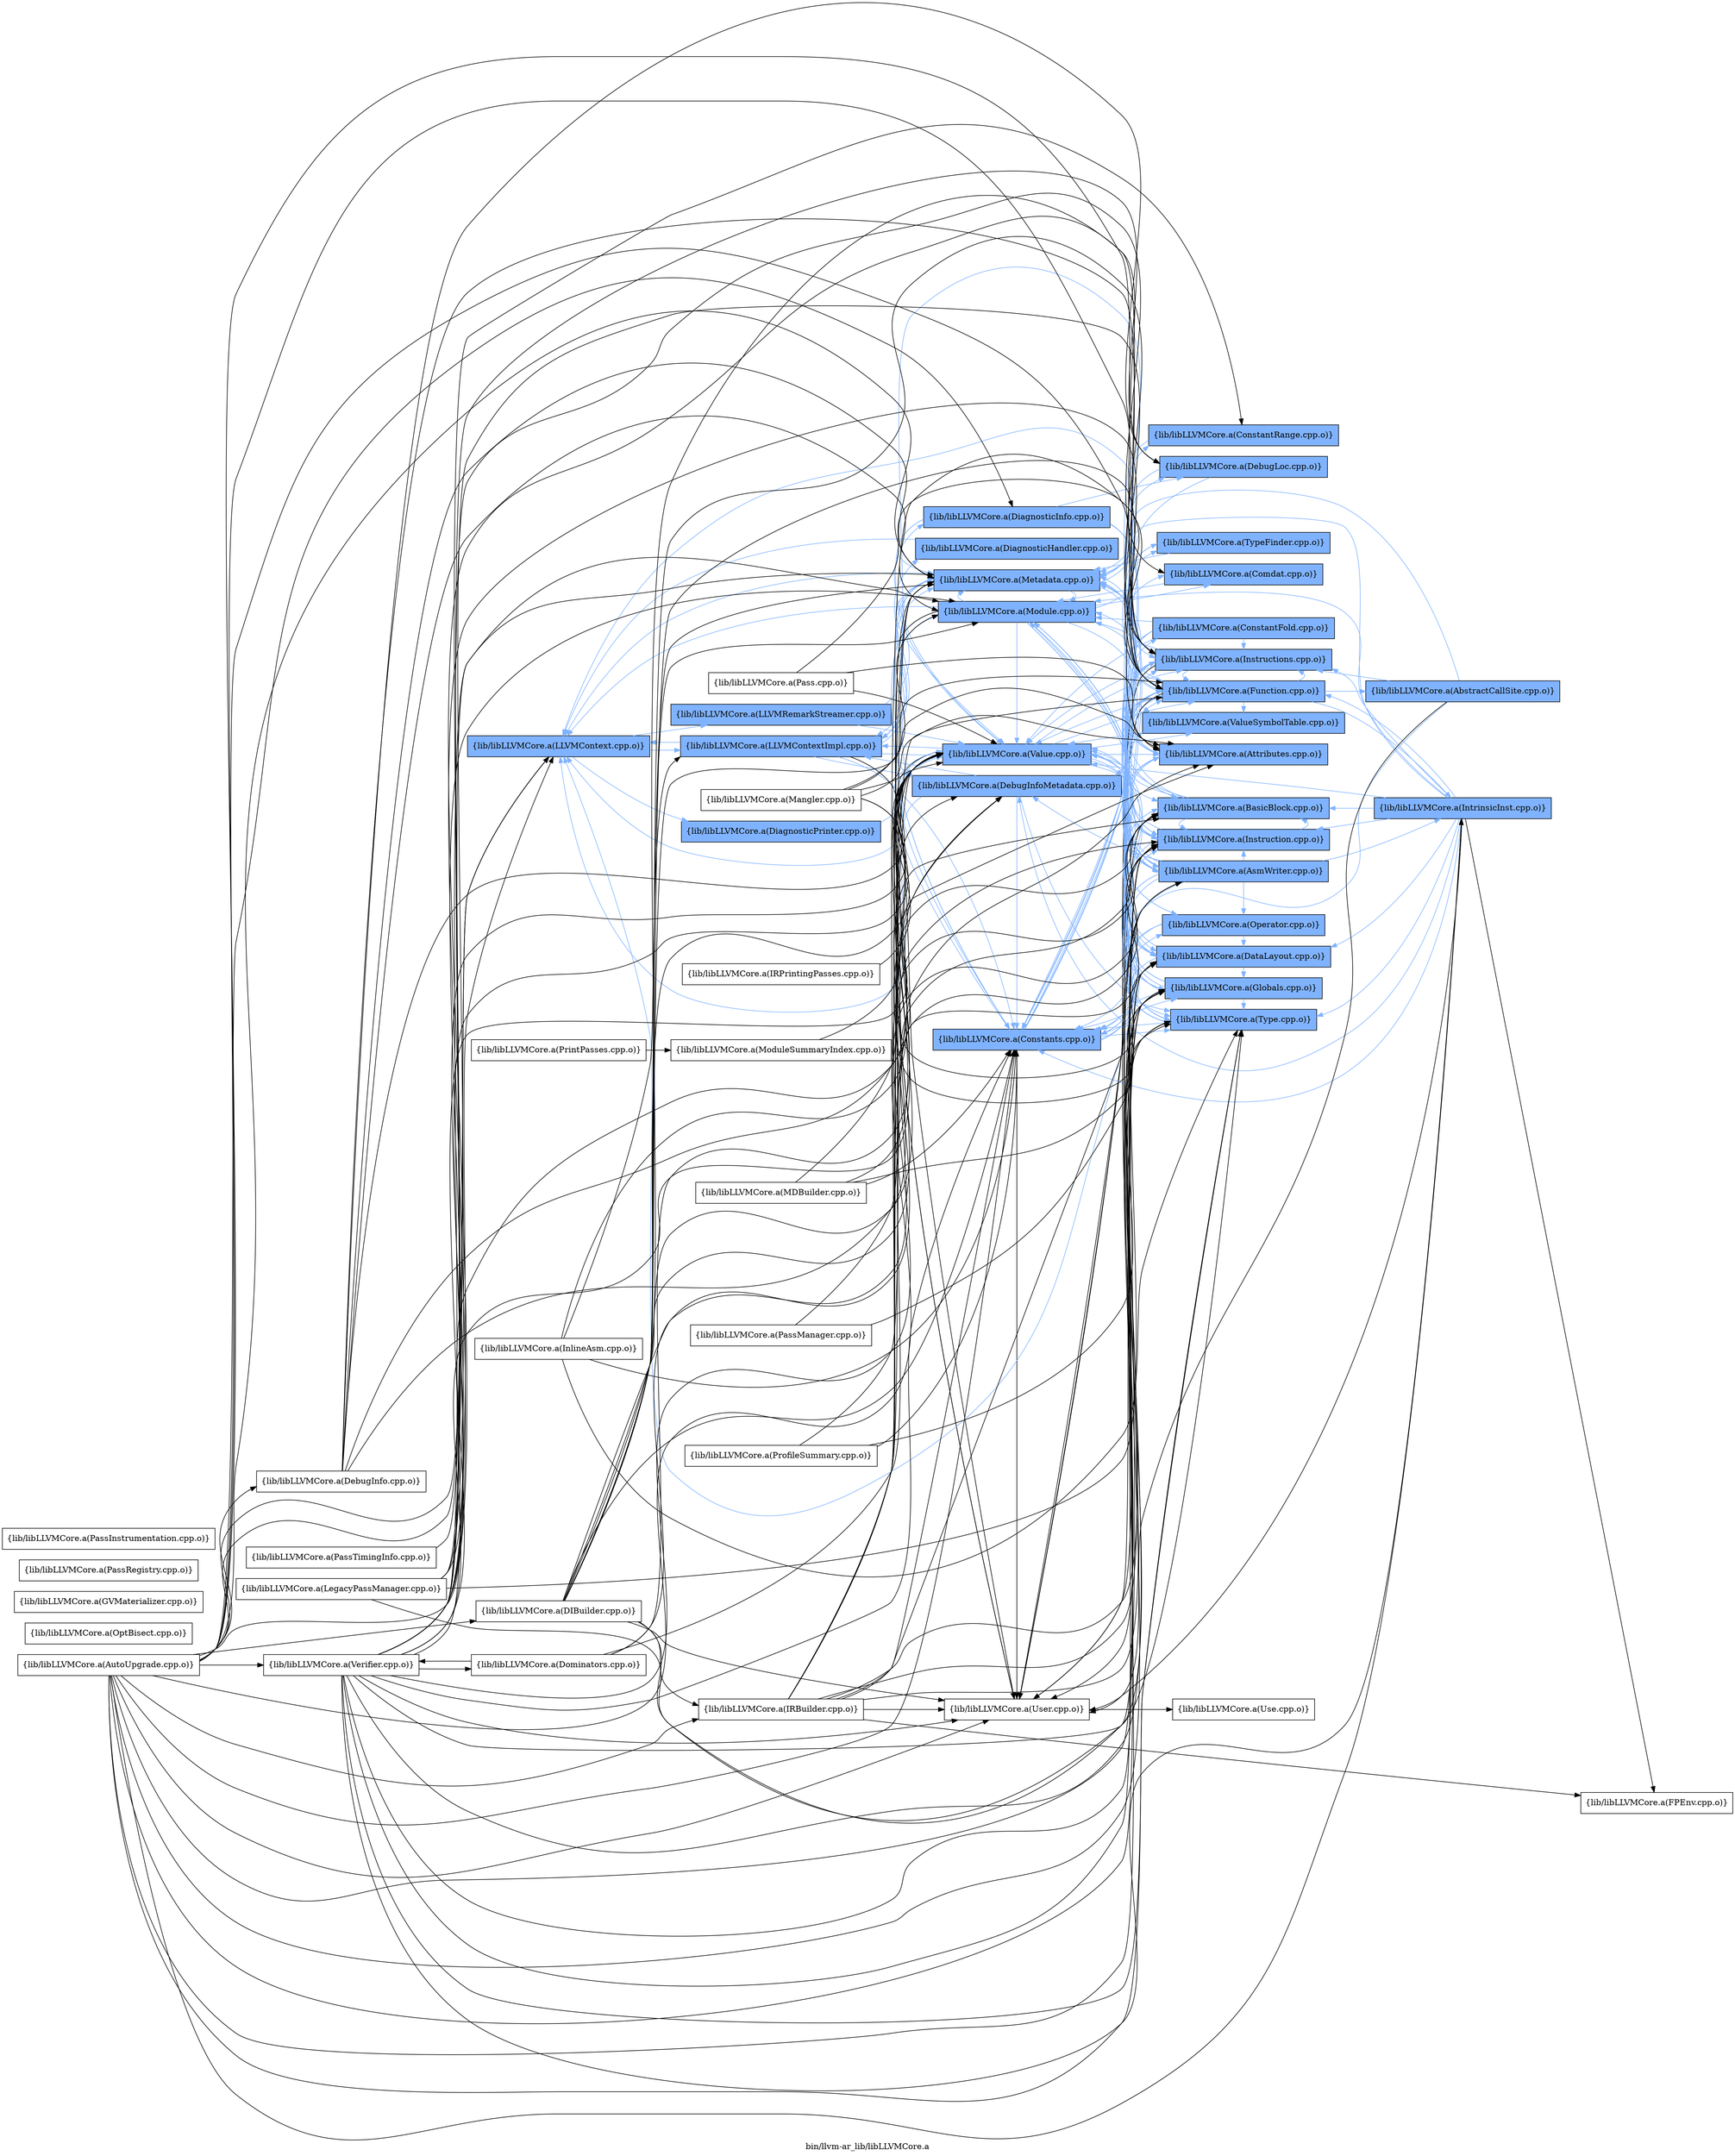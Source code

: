digraph "bin/llvm-ar_lib/libLLVMCore.a" {
	label="bin/llvm-ar_lib/libLLVMCore.a";
	rankdir=LR;
	{ rank=same; Node0x556ad8eff5c8;  }
	{ rank=same; Node0x556ad8effd98; Node0x556ad8f04d48; Node0x556ad8f051f8;  }
	{ rank=same; Node0x556ad8f05888; Node0x556ad8eff7f8; Node0x556ad8eff118; Node0x556ad8f04578; Node0x556ad8f069b8; Node0x556ad8f06288; Node0x556ad8f05fb8; Node0x556ad8f01918;  }
	{ rank=same; Node0x556ad8f00c98; Node0x556ad8f00f68; Node0x556ad8f02f48; Node0x556ad8f03e48; Node0x556ad8f03f38; Node0x556ad8f019b8; Node0x556ad8f00748; Node0x556ad8f04f78; Node0x556ad8f029a8; Node0x556ad8effb18; Node0x556ad8efee48; Node0x556ad8f01d78; Node0x556ad8efdfe8; Node0x556ad8efe088; Node0x556ad8efd598; Node0x556ad8f047f8; Node0x556ad8f06738;  }
	{ rank=same; Node0x556ad8efd818; Node0x556ad8f059c8;  }
	{ rank=same; Node0x556ad8eff5c8;  }
	{ rank=same; Node0x556ad8effd98; Node0x556ad8f04d48; Node0x556ad8f051f8;  }
	{ rank=same; Node0x556ad8f05888; Node0x556ad8eff7f8; Node0x556ad8eff118; Node0x556ad8f04578; Node0x556ad8f069b8; Node0x556ad8f06288; Node0x556ad8f05fb8; Node0x556ad8f01918;  }
	{ rank=same; Node0x556ad8f00c98; Node0x556ad8f00f68; Node0x556ad8f02f48; Node0x556ad8f03e48; Node0x556ad8f03f38; Node0x556ad8f019b8; Node0x556ad8f00748; Node0x556ad8f04f78; Node0x556ad8f029a8; Node0x556ad8effb18; Node0x556ad8efee48; Node0x556ad8f01d78; Node0x556ad8efdfe8; Node0x556ad8efe088; Node0x556ad8efd598; Node0x556ad8f047f8; Node0x556ad8f06738;  }
	{ rank=same; Node0x556ad8efd818; Node0x556ad8f059c8;  }

	Node0x556ad8eff5c8 [shape=record,shape=box,group=1,style=filled,fillcolor="0.600000 0.5 1",label="{lib/libLLVMCore.a(LLVMContext.cpp.o)}"];
	Node0x556ad8eff5c8 -> Node0x556ad8effd98[color="0.600000 0.5 1"];
	Node0x556ad8eff5c8 -> Node0x556ad8f04d48[color="0.600000 0.5 1"];
	Node0x556ad8eff5c8 -> Node0x556ad8f051f8[color="0.600000 0.5 1"];
	Node0x556ad8effd98 [shape=record,shape=box,group=1,style=filled,fillcolor="0.600000 0.5 1",label="{lib/libLLVMCore.a(DiagnosticPrinter.cpp.o)}"];
	Node0x556ad8effd98 -> Node0x556ad8f05888[color="0.600000 0.5 1"];
	Node0x556ad8f04d48 [shape=record,shape=box,group=1,style=filled,fillcolor="0.600000 0.5 1",label="{lib/libLLVMCore.a(LLVMContextImpl.cpp.o)}"];
	Node0x556ad8f04d48 -> Node0x556ad8eff5c8[color="0.600000 0.5 1"];
	Node0x556ad8f04d48 -> Node0x556ad8eff7f8[color="0.600000 0.5 1"];
	Node0x556ad8f04d48 -> Node0x556ad8eff118[color="0.600000 0.5 1"];
	Node0x556ad8f04d48 -> Node0x556ad8f04578[color="0.600000 0.5 1"];
	Node0x556ad8f04d48 -> Node0x556ad8f069b8[color="0.600000 0.5 1"];
	Node0x556ad8f04d48 -> Node0x556ad8f06288[color="0.600000 0.5 1"];
	Node0x556ad8f04d48 -> Node0x556ad8f05fb8;
	Node0x556ad8f04d48 -> Node0x556ad8f05888[color="0.600000 0.5 1"];
	Node0x556ad8f051f8 [shape=record,shape=box,group=1,style=filled,fillcolor="0.600000 0.5 1",label="{lib/libLLVMCore.a(LLVMRemarkStreamer.cpp.o)}"];
	Node0x556ad8f051f8 -> Node0x556ad8f01918[color="0.600000 0.5 1"];
	Node0x556ad8f051f8 -> Node0x556ad8f05888[color="0.600000 0.5 1"];
	Node0x556ad8f05888 [shape=record,shape=box,group=1,style=filled,fillcolor="0.600000 0.5 1",label="{lib/libLLVMCore.a(Value.cpp.o)}"];
	Node0x556ad8f05888 -> Node0x556ad8eff5c8[color="0.600000 0.5 1"];
	Node0x556ad8f05888 -> Node0x556ad8f00c98[color="0.600000 0.5 1"];
	Node0x556ad8f05888 -> Node0x556ad8f00f68[color="0.600000 0.5 1"];
	Node0x556ad8f05888 -> Node0x556ad8f02f48[color="0.600000 0.5 1"];
	Node0x556ad8f05888 -> Node0x556ad8f03e48[color="0.600000 0.5 1"];
	Node0x556ad8f05888 -> Node0x556ad8f03f38[color="0.600000 0.5 1"];
	Node0x556ad8f05888 -> Node0x556ad8f019b8[color="0.600000 0.5 1"];
	Node0x556ad8f05888 -> Node0x556ad8eff7f8[color="0.600000 0.5 1"];
	Node0x556ad8f05888 -> Node0x556ad8f00748[color="0.600000 0.5 1"];
	Node0x556ad8f05888 -> Node0x556ad8f04d48[color="0.600000 0.5 1"];
	Node0x556ad8f05888 -> Node0x556ad8f069b8[color="0.600000 0.5 1"];
	Node0x556ad8f05888 -> Node0x556ad8f04f78[color="0.600000 0.5 1"];
	Node0x556ad8f05888 -> Node0x556ad8f05fb8;
	Node0x556ad8f05888 -> Node0x556ad8f029a8[color="0.600000 0.5 1"];
	Node0x556ad8f01918 [shape=record,shape=box,group=1,style=filled,fillcolor="0.600000 0.5 1",label="{lib/libLLVMCore.a(DiagnosticInfo.cpp.o)}"];
	Node0x556ad8f01918 -> Node0x556ad8f00c98[color="0.600000 0.5 1"];
	Node0x556ad8f01918 -> Node0x556ad8f03f38[color="0.600000 0.5 1"];
	Node0x556ad8f01918 -> Node0x556ad8efdfe8[color="0.600000 0.5 1"];
	Node0x556ad8f01918 -> Node0x556ad8efe088[color="0.600000 0.5 1"];
	Node0x556ad8f01918 -> Node0x556ad8f069b8[color="0.600000 0.5 1"];
	Node0x556ad8f01918 -> Node0x556ad8f05888[color="0.600000 0.5 1"];
	Node0x556ad8f00c98 [shape=record,shape=box,group=1,style=filled,fillcolor="0.600000 0.5 1",label="{lib/libLLVMCore.a(Function.cpp.o)}"];
	Node0x556ad8f00c98 -> Node0x556ad8eff5c8[color="0.600000 0.5 1"];
	Node0x556ad8f00c98 -> Node0x556ad8f00f68[color="0.600000 0.5 1"];
	Node0x556ad8f00c98 -> Node0x556ad8f03e48[color="0.600000 0.5 1"];
	Node0x556ad8f00c98 -> Node0x556ad8f019b8[color="0.600000 0.5 1"];
	Node0x556ad8f00c98 -> Node0x556ad8eff7f8[color="0.600000 0.5 1"];
	Node0x556ad8f00c98 -> Node0x556ad8f00748[color="0.600000 0.5 1"];
	Node0x556ad8f00c98 -> Node0x556ad8efd818[color="0.600000 0.5 1"];
	Node0x556ad8f00c98 -> Node0x556ad8f059c8[color="0.600000 0.5 1"];
	Node0x556ad8f00c98 -> Node0x556ad8f069b8[color="0.600000 0.5 1"];
	Node0x556ad8f00c98 -> Node0x556ad8f06288[color="0.600000 0.5 1"];
	Node0x556ad8f00c98 -> Node0x556ad8f04f78[color="0.600000 0.5 1"];
	Node0x556ad8f00c98 -> Node0x556ad8f05fb8;
	Node0x556ad8f00c98 -> Node0x556ad8f05888[color="0.600000 0.5 1"];
	Node0x556ad8f00c98 -> Node0x556ad8f029a8[color="0.600000 0.5 1"];
	Node0x556ad8f03f38 [shape=record,shape=box,group=1,style=filled,fillcolor="0.600000 0.5 1",label="{lib/libLLVMCore.a(Instruction.cpp.o)}"];
	Node0x556ad8f03f38 -> Node0x556ad8f03e48[color="0.600000 0.5 1"];
	Node0x556ad8f03f38 -> Node0x556ad8f019b8[color="0.600000 0.5 1"];
	Node0x556ad8f03f38 -> Node0x556ad8eff7f8[color="0.600000 0.5 1"];
	Node0x556ad8f03f38 -> Node0x556ad8f00748[color="0.600000 0.5 1"];
	Node0x556ad8f03f38 -> Node0x556ad8f069b8[color="0.600000 0.5 1"];
	Node0x556ad8f03f38 -> Node0x556ad8f05fb8;
	Node0x556ad8f03f38 -> Node0x556ad8f05888[color="0.600000 0.5 1"];
	Node0x556ad8efdfe8 [shape=record,shape=box,group=1,style=filled,fillcolor="0.600000 0.5 1",label="{lib/libLLVMCore.a(AsmWriter.cpp.o)}"];
	Node0x556ad8efdfe8 -> Node0x556ad8eff5c8[color="0.600000 0.5 1"];
	Node0x556ad8efdfe8 -> Node0x556ad8f00c98[color="0.600000 0.5 1"];
	Node0x556ad8efdfe8 -> Node0x556ad8f02f48[color="0.600000 0.5 1"];
	Node0x556ad8efdfe8 -> Node0x556ad8f03e48[color="0.600000 0.5 1"];
	Node0x556ad8efdfe8 -> Node0x556ad8f03f38[color="0.600000 0.5 1"];
	Node0x556ad8efdfe8 -> Node0x556ad8f019b8[color="0.600000 0.5 1"];
	Node0x556ad8efdfe8 -> Node0x556ad8eff7f8[color="0.600000 0.5 1"];
	Node0x556ad8efdfe8 -> Node0x556ad8f00748[color="0.600000 0.5 1"];
	Node0x556ad8efdfe8 -> Node0x556ad8eff118[color="0.600000 0.5 1"];
	Node0x556ad8efdfe8 -> Node0x556ad8efd598[color="0.600000 0.5 1"];
	Node0x556ad8efdfe8 -> Node0x556ad8efd818[color="0.600000 0.5 1"];
	Node0x556ad8efdfe8 -> Node0x556ad8f069b8[color="0.600000 0.5 1"];
	Node0x556ad8efdfe8 -> Node0x556ad8f06288[color="0.600000 0.5 1"];
	Node0x556ad8efdfe8 -> Node0x556ad8efee48[color="0.600000 0.5 1"];
	Node0x556ad8efdfe8 -> Node0x556ad8f04f78[color="0.600000 0.5 1"];
	Node0x556ad8efdfe8 -> Node0x556ad8f047f8[color="0.600000 0.5 1"];
	Node0x556ad8efdfe8 -> Node0x556ad8f05fb8;
	Node0x556ad8efdfe8 -> Node0x556ad8f05888[color="0.600000 0.5 1"];
	Node0x556ad8efe088 [shape=record,shape=box,group=1,style=filled,fillcolor="0.600000 0.5 1",label="{lib/libLLVMCore.a(DebugLoc.cpp.o)}"];
	Node0x556ad8efe088 -> Node0x556ad8eff118[color="0.600000 0.5 1"];
	Node0x556ad8efe088 -> Node0x556ad8f069b8[color="0.600000 0.5 1"];
	Node0x556ad8f069b8 [shape=record,shape=box,group=1,style=filled,fillcolor="0.600000 0.5 1",label="{lib/libLLVMCore.a(Metadata.cpp.o)}"];
	Node0x556ad8f069b8 -> Node0x556ad8eff5c8[color="0.600000 0.5 1"];
	Node0x556ad8f069b8 -> Node0x556ad8f01d78[color="0.600000 0.5 1"];
	Node0x556ad8f069b8 -> Node0x556ad8eff7f8[color="0.600000 0.5 1"];
	Node0x556ad8f069b8 -> Node0x556ad8efdfe8[color="0.600000 0.5 1"];
	Node0x556ad8f069b8 -> Node0x556ad8eff118[color="0.600000 0.5 1"];
	Node0x556ad8f069b8 -> Node0x556ad8efe088[color="0.600000 0.5 1"];
	Node0x556ad8f069b8 -> Node0x556ad8f04d48[color="0.600000 0.5 1"];
	Node0x556ad8f069b8 -> Node0x556ad8f06288[color="0.600000 0.5 1"];
	Node0x556ad8f069b8 -> Node0x556ad8f04f78[color="0.600000 0.5 1"];
	Node0x556ad8f069b8 -> Node0x556ad8f05888[color="0.600000 0.5 1"];
	Node0x556ad8f00f68 [shape=record,shape=box,group=1,style=filled,fillcolor="0.600000 0.5 1",label="{lib/libLLVMCore.a(DataLayout.cpp.o)}"];
	Node0x556ad8f00f68 -> Node0x556ad8f00c98[color="0.600000 0.5 1"];
	Node0x556ad8f00f68 -> Node0x556ad8f02f48[color="0.600000 0.5 1"];
	Node0x556ad8f00f68 -> Node0x556ad8f06288[color="0.600000 0.5 1"];
	Node0x556ad8f00f68 -> Node0x556ad8f04f78[color="0.600000 0.5 1"];
	Node0x556ad8f03e48 [shape=record,shape=box,group=1,style=filled,fillcolor="0.600000 0.5 1",label="{lib/libLLVMCore.a(Instructions.cpp.o)}"];
	Node0x556ad8f03e48 -> Node0x556ad8f00c98[color="0.600000 0.5 1"];
	Node0x556ad8f03e48 -> Node0x556ad8f00f68[color="0.600000 0.5 1"];
	Node0x556ad8f03e48 -> Node0x556ad8f03f38[color="0.600000 0.5 1"];
	Node0x556ad8f03e48 -> Node0x556ad8f019b8[color="0.600000 0.5 1"];
	Node0x556ad8f03e48 -> Node0x556ad8eff7f8[color="0.600000 0.5 1"];
	Node0x556ad8f03e48 -> Node0x556ad8f00748[color="0.600000 0.5 1"];
	Node0x556ad8f03e48 -> Node0x556ad8f04d48[color="0.600000 0.5 1"];
	Node0x556ad8f03e48 -> Node0x556ad8f069b8[color="0.600000 0.5 1"];
	Node0x556ad8f03e48 -> Node0x556ad8f06288[color="0.600000 0.5 1"];
	Node0x556ad8f03e48 -> Node0x556ad8f04f78[color="0.600000 0.5 1"];
	Node0x556ad8f03e48 -> Node0x556ad8f05fb8;
	Node0x556ad8f03e48 -> Node0x556ad8f05888[color="0.600000 0.5 1"];
	Node0x556ad8f019b8 [shape=record,shape=box,group=1,style=filled,fillcolor="0.600000 0.5 1",label="{lib/libLLVMCore.a(BasicBlock.cpp.o)}"];
	Node0x556ad8f019b8 -> Node0x556ad8f03f38[color="0.600000 0.5 1"];
	Node0x556ad8f019b8 -> Node0x556ad8eff7f8[color="0.600000 0.5 1"];
	Node0x556ad8f019b8 -> Node0x556ad8f069b8[color="0.600000 0.5 1"];
	Node0x556ad8f019b8 -> Node0x556ad8f04f78[color="0.600000 0.5 1"];
	Node0x556ad8f019b8 -> Node0x556ad8f05fb8;
	Node0x556ad8f019b8 -> Node0x556ad8f05888[color="0.600000 0.5 1"];
	Node0x556ad8f019b8 -> Node0x556ad8f029a8[color="0.600000 0.5 1"];
	Node0x556ad8eff7f8 [shape=record,shape=box,group=1,style=filled,fillcolor="0.600000 0.5 1",label="{lib/libLLVMCore.a(Constants.cpp.o)}"];
	Node0x556ad8eff7f8 -> Node0x556ad8f00c98[color="0.600000 0.5 1"];
	Node0x556ad8eff7f8 -> Node0x556ad8f02f48[color="0.600000 0.5 1"];
	Node0x556ad8eff7f8 -> Node0x556ad8f03e48[color="0.600000 0.5 1"];
	Node0x556ad8eff7f8 -> Node0x556ad8f03f38[color="0.600000 0.5 1"];
	Node0x556ad8eff7f8 -> Node0x556ad8effb18[color="0.600000 0.5 1"];
	Node0x556ad8eff7f8 -> Node0x556ad8efee48[color="0.600000 0.5 1"];
	Node0x556ad8eff7f8 -> Node0x556ad8f04f78[color="0.600000 0.5 1"];
	Node0x556ad8eff7f8 -> Node0x556ad8f05fb8;
	Node0x556ad8eff7f8 -> Node0x556ad8f05888[color="0.600000 0.5 1"];
	Node0x556ad8f00748 [shape=record,shape=box,group=1,style=filled,fillcolor="0.600000 0.5 1",label="{lib/libLLVMCore.a(Attributes.cpp.o)}"];
	Node0x556ad8f00748 -> Node0x556ad8f00c98[color="0.600000 0.5 1"];
	Node0x556ad8f00748 -> Node0x556ad8efdfe8[color="0.600000 0.5 1"];
	Node0x556ad8efd818 [shape=record,shape=box,group=1,style=filled,fillcolor="0.600000 0.5 1",label="{lib/libLLVMCore.a(IntrinsicInst.cpp.o)}"];
	Node0x556ad8efd818 -> Node0x556ad8f00c98[color="0.600000 0.5 1"];
	Node0x556ad8efd818 -> Node0x556ad8f00f68[color="0.600000 0.5 1"];
	Node0x556ad8efd818 -> Node0x556ad8f03e48[color="0.600000 0.5 1"];
	Node0x556ad8efd818 -> Node0x556ad8f03f38[color="0.600000 0.5 1"];
	Node0x556ad8efd818 -> Node0x556ad8f019b8[color="0.600000 0.5 1"];
	Node0x556ad8efd818 -> Node0x556ad8eff7f8[color="0.600000 0.5 1"];
	Node0x556ad8efd818 -> Node0x556ad8eff118[color="0.600000 0.5 1"];
	Node0x556ad8efd818 -> Node0x556ad8efdb38;
	Node0x556ad8efd818 -> Node0x556ad8f069b8[color="0.600000 0.5 1"];
	Node0x556ad8efd818 -> Node0x556ad8f06288[color="0.600000 0.5 1"];
	Node0x556ad8efd818 -> Node0x556ad8f04f78[color="0.600000 0.5 1"];
	Node0x556ad8efd818 -> Node0x556ad8f05fb8;
	Node0x556ad8efd818 -> Node0x556ad8f05888[color="0.600000 0.5 1"];
	Node0x556ad8f059c8 [shape=record,shape=box,group=1,style=filled,fillcolor="0.600000 0.5 1",label="{lib/libLLVMCore.a(AbstractCallSite.cpp.o)}"];
	Node0x556ad8f059c8 -> Node0x556ad8f03e48[color="0.600000 0.5 1"];
	Node0x556ad8f059c8 -> Node0x556ad8eff7f8[color="0.600000 0.5 1"];
	Node0x556ad8f059c8 -> Node0x556ad8f069b8[color="0.600000 0.5 1"];
	Node0x556ad8f059c8 -> Node0x556ad8f05fb8;
	Node0x556ad8f06288 [shape=record,shape=box,group=1,style=filled,fillcolor="0.600000 0.5 1",label="{lib/libLLVMCore.a(Module.cpp.o)}"];
	Node0x556ad8f06288 -> Node0x556ad8eff5c8[color="0.600000 0.5 1"];
	Node0x556ad8f06288 -> Node0x556ad8f00c98[color="0.600000 0.5 1"];
	Node0x556ad8f06288 -> Node0x556ad8f00f68[color="0.600000 0.5 1"];
	Node0x556ad8f06288 -> Node0x556ad8f02f48[color="0.600000 0.5 1"];
	Node0x556ad8f06288 -> Node0x556ad8eff7f8[color="0.600000 0.5 1"];
	Node0x556ad8f06288 -> Node0x556ad8efd598[color="0.600000 0.5 1"];
	Node0x556ad8f06288 -> Node0x556ad8f069b8[color="0.600000 0.5 1"];
	Node0x556ad8f06288 -> Node0x556ad8f04f78[color="0.600000 0.5 1"];
	Node0x556ad8f06288 -> Node0x556ad8f047f8[color="0.600000 0.5 1"];
	Node0x556ad8f06288 -> Node0x556ad8f05fb8;
	Node0x556ad8f06288 -> Node0x556ad8f05888[color="0.600000 0.5 1"];
	Node0x556ad8f06288 -> Node0x556ad8f029a8[color="0.600000 0.5 1"];
	Node0x556ad8f04f78 [shape=record,shape=box,group=1,style=filled,fillcolor="0.600000 0.5 1",label="{lib/libLLVMCore.a(Type.cpp.o)}"];
	Node0x556ad8f04f78 -> Node0x556ad8eff7f8[color="0.600000 0.5 1"];
	Node0x556ad8f05fb8 [shape=record,shape=box,group=0,label="{lib/libLLVMCore.a(User.cpp.o)}"];
	Node0x556ad8f05fb8 -> Node0x556ad8f06738;
	Node0x556ad8f029a8 [shape=record,shape=box,group=1,style=filled,fillcolor="0.600000 0.5 1",label="{lib/libLLVMCore.a(ValueSymbolTable.cpp.o)}"];
	Node0x556ad8f029a8 -> Node0x556ad8f05888[color="0.600000 0.5 1"];
	Node0x556ad8f02f48 [shape=record,shape=box,group=1,style=filled,fillcolor="0.600000 0.5 1",label="{lib/libLLVMCore.a(Globals.cpp.o)}"];
	Node0x556ad8f02f48 -> Node0x556ad8f00c98[color="0.600000 0.5 1"];
	Node0x556ad8f02f48 -> Node0x556ad8eff7f8[color="0.600000 0.5 1"];
	Node0x556ad8f02f48 -> Node0x556ad8f069b8[color="0.600000 0.5 1"];
	Node0x556ad8f02f48 -> Node0x556ad8f06288[color="0.600000 0.5 1"];
	Node0x556ad8f02f48 -> Node0x556ad8f04f78[color="0.600000 0.5 1"];
	Node0x556ad8f02f48 -> Node0x556ad8f05fb8;
	Node0x556ad8f02f48 -> Node0x556ad8f05888[color="0.600000 0.5 1"];
	Node0x556ad8f01d78 [shape=record,shape=box,group=1,style=filled,fillcolor="0.600000 0.5 1",label="{lib/libLLVMCore.a(ConstantRange.cpp.o)}"];
	Node0x556ad8f01d78 -> Node0x556ad8f03e48[color="0.600000 0.5 1"];
	Node0x556ad8effb18 [shape=record,shape=box,group=1,style=filled,fillcolor="0.600000 0.5 1",label="{lib/libLLVMCore.a(ConstantFold.cpp.o)}"];
	Node0x556ad8effb18 -> Node0x556ad8f00c98[color="0.600000 0.5 1"];
	Node0x556ad8effb18 -> Node0x556ad8f02f48[color="0.600000 0.5 1"];
	Node0x556ad8effb18 -> Node0x556ad8f03e48[color="0.600000 0.5 1"];
	Node0x556ad8effb18 -> Node0x556ad8eff7f8[color="0.600000 0.5 1"];
	Node0x556ad8effb18 -> Node0x556ad8f06288[color="0.600000 0.5 1"];
	Node0x556ad8effb18 -> Node0x556ad8efee48[color="0.600000 0.5 1"];
	Node0x556ad8effb18 -> Node0x556ad8f04f78[color="0.600000 0.5 1"];
	Node0x556ad8effb18 -> Node0x556ad8f05888[color="0.600000 0.5 1"];
	Node0x556ad8efee48 [shape=record,shape=box,group=1,style=filled,fillcolor="0.600000 0.5 1",label="{lib/libLLVMCore.a(Operator.cpp.o)}"];
	Node0x556ad8efee48 -> Node0x556ad8f00c98[color="0.600000 0.5 1"];
	Node0x556ad8efee48 -> Node0x556ad8f00f68[color="0.600000 0.5 1"];
	Node0x556ad8efee48 -> Node0x556ad8eff7f8[color="0.600000 0.5 1"];
	Node0x556ad8efee48 -> Node0x556ad8f04f78[color="0.600000 0.5 1"];
	Node0x556ad8eff118 [shape=record,shape=box,group=1,style=filled,fillcolor="0.600000 0.5 1",label="{lib/libLLVMCore.a(DebugInfoMetadata.cpp.o)}"];
	Node0x556ad8eff118 -> Node0x556ad8eff5c8[color="0.600000 0.5 1"];
	Node0x556ad8eff118 -> Node0x556ad8f00c98[color="0.600000 0.5 1"];
	Node0x556ad8eff118 -> Node0x556ad8eff7f8[color="0.600000 0.5 1"];
	Node0x556ad8eff118 -> Node0x556ad8f04d48[color="0.600000 0.5 1"];
	Node0x556ad8eff118 -> Node0x556ad8f069b8[color="0.600000 0.5 1"];
	Node0x556ad8eff118 -> Node0x556ad8f04f78[color="0.600000 0.5 1"];
	Node0x556ad8efd598 [shape=record,shape=box,group=1,style=filled,fillcolor="0.600000 0.5 1",label="{lib/libLLVMCore.a(Comdat.cpp.o)}"];
	Node0x556ad8efd598 -> Node0x556ad8f06288[color="0.600000 0.5 1"];
	Node0x556ad8f047f8 [shape=record,shape=box,group=1,style=filled,fillcolor="0.600000 0.5 1",label="{lib/libLLVMCore.a(TypeFinder.cpp.o)}"];
	Node0x556ad8f047f8 -> Node0x556ad8f00c98[color="0.600000 0.5 1"];
	Node0x556ad8f047f8 -> Node0x556ad8f02f48[color="0.600000 0.5 1"];
	Node0x556ad8f047f8 -> Node0x556ad8f069b8[color="0.600000 0.5 1"];
	Node0x556ad8efdb38 [shape=record,shape=box,group=0,label="{lib/libLLVMCore.a(FPEnv.cpp.o)}"];
	Node0x556ad8efe768 [shape=record,shape=box,group=0,label="{lib/libLLVMCore.a(DebugInfo.cpp.o)}"];
	Node0x556ad8efe768 -> Node0x556ad8f00c98;
	Node0x556ad8efe768 -> Node0x556ad8f03f38;
	Node0x556ad8efe768 -> Node0x556ad8eff118;
	Node0x556ad8efe768 -> Node0x556ad8efe088;
	Node0x556ad8efe768 -> Node0x556ad8f069b8;
	Node0x556ad8efe768 -> Node0x556ad8f06288;
	Node0x556ad8efe768 -> Node0x556ad8f05888;
	Node0x556ad8efe448 [shape=record,shape=box,group=0,label="{lib/libLLVMCore.a(DIBuilder.cpp.o)}"];
	Node0x556ad8efe448 -> Node0x556ad8f00c98;
	Node0x556ad8efe448 -> Node0x556ad8f03e48;
	Node0x556ad8efe448 -> Node0x556ad8f03f38;
	Node0x556ad8efe448 -> Node0x556ad8f019b8;
	Node0x556ad8efe448 -> Node0x556ad8eff7f8;
	Node0x556ad8efe448 -> Node0x556ad8f00748;
	Node0x556ad8efe448 -> Node0x556ad8eff118;
	Node0x556ad8efe448 -> Node0x556ad8efe088;
	Node0x556ad8efe448 -> Node0x556ad8eff168;
	Node0x556ad8efe448 -> Node0x556ad8f069b8;
	Node0x556ad8efe448 -> Node0x556ad8f06288;
	Node0x556ad8efe448 -> Node0x556ad8f04f78;
	Node0x556ad8efe448 -> Node0x556ad8f05fb8;
	Node0x556ad8efe448 -> Node0x556ad8f05888;
	Node0x556ad8eff168 [shape=record,shape=box,group=0,label="{lib/libLLVMCore.a(IRBuilder.cpp.o)}"];
	Node0x556ad8eff168 -> Node0x556ad8f00c98;
	Node0x556ad8eff168 -> Node0x556ad8f00f68;
	Node0x556ad8eff168 -> Node0x556ad8f02f48;
	Node0x556ad8eff168 -> Node0x556ad8f03e48;
	Node0x556ad8eff168 -> Node0x556ad8f03f38;
	Node0x556ad8eff168 -> Node0x556ad8f019b8;
	Node0x556ad8eff168 -> Node0x556ad8eff7f8;
	Node0x556ad8eff168 -> Node0x556ad8f00748;
	Node0x556ad8eff168 -> Node0x556ad8efdb38;
	Node0x556ad8eff168 -> Node0x556ad8f069b8;
	Node0x556ad8eff168 -> Node0x556ad8f04f78;
	Node0x556ad8eff168 -> Node0x556ad8f05fb8;
	Node0x556ad8eff168 -> Node0x556ad8f05888;
	Node0x556ad8f04578 [shape=record,shape=box,group=1,style=filled,fillcolor="0.600000 0.5 1",label="{lib/libLLVMCore.a(DiagnosticHandler.cpp.o)}"];
	Node0x556ad8f04578 -> Node0x556ad8eff5c8[color="0.600000 0.5 1"];
	Node0x556ad8f05d88 [shape=record,shape=box,group=0,label="{lib/libLLVMCore.a(MDBuilder.cpp.o)}"];
	Node0x556ad8f05d88 -> Node0x556ad8eff7f8;
	Node0x556ad8f05d88 -> Node0x556ad8f069b8;
	Node0x556ad8f05d88 -> Node0x556ad8f04f78;
	Node0x556ad8f05d88 -> Node0x556ad8f05888;
	Node0x556ad8f01fa8 [shape=record,shape=box,group=0,label="{lib/libLLVMCore.a(ModuleSummaryIndex.cpp.o)}"];
	Node0x556ad8f01fa8 -> Node0x556ad8f05888;
	Node0x556ad8efe858 [shape=record,shape=box,group=0,label="{lib/libLLVMCore.a(OptBisect.cpp.o)}"];
	Node0x556ad8f05748 [shape=record,shape=box,group=0,label="{lib/libLLVMCore.a(ProfileSummary.cpp.o)}"];
	Node0x556ad8f05748 -> Node0x556ad8eff7f8;
	Node0x556ad8f05748 -> Node0x556ad8f069b8;
	Node0x556ad8f05748 -> Node0x556ad8f04f78;
	Node0x556ad8f06738 [shape=record,shape=box,group=0,label="{lib/libLLVMCore.a(Use.cpp.o)}"];
	Node0x556ad8f02ae8 [shape=record,shape=box,group=0,label="{lib/libLLVMCore.a(Mangler.cpp.o)}"];
	Node0x556ad8f02ae8 -> Node0x556ad8f00c98;
	Node0x556ad8f02ae8 -> Node0x556ad8f00f68;
	Node0x556ad8f02ae8 -> Node0x556ad8f02f48;
	Node0x556ad8f02ae8 -> Node0x556ad8f00748;
	Node0x556ad8f02ae8 -> Node0x556ad8f06288;
	Node0x556ad8f02ae8 -> Node0x556ad8f05888;
	Node0x556ad8f02e58 [shape=record,shape=box,group=0,label="{lib/libLLVMCore.a(AutoUpgrade.cpp.o)}"];
	Node0x556ad8f02e58 -> Node0x556ad8eff5c8;
	Node0x556ad8f02e58 -> Node0x556ad8f01918;
	Node0x556ad8f02e58 -> Node0x556ad8f00c98;
	Node0x556ad8f02e58 -> Node0x556ad8f00f68;
	Node0x556ad8f02e58 -> Node0x556ad8f02f48;
	Node0x556ad8f02e58 -> Node0x556ad8f03e48;
	Node0x556ad8f02e58 -> Node0x556ad8f03f38;
	Node0x556ad8f02e58 -> Node0x556ad8f019b8;
	Node0x556ad8f02e58 -> Node0x556ad8eff7f8;
	Node0x556ad8f02e58 -> Node0x556ad8f00748;
	Node0x556ad8f02e58 -> Node0x556ad8efdfe8;
	Node0x556ad8f02e58 -> Node0x556ad8efd818;
	Node0x556ad8f02e58 -> Node0x556ad8efe768;
	Node0x556ad8f02e58 -> Node0x556ad8efe448;
	Node0x556ad8f02e58 -> Node0x556ad8eff168;
	Node0x556ad8f02e58 -> Node0x556ad8f069b8;
	Node0x556ad8f02e58 -> Node0x556ad8f06288;
	Node0x556ad8f02e58 -> Node0x556ad8f04f78;
	Node0x556ad8f02e58 -> Node0x556ad8f05fb8;
	Node0x556ad8f02e58 -> Node0x556ad8f05888;
	Node0x556ad8f02e58 -> Node0x556ad8efef38;
	Node0x556ad8efef38 [shape=record,shape=box,group=0,label="{lib/libLLVMCore.a(Verifier.cpp.o)}"];
	Node0x556ad8efef38 -> Node0x556ad8eff5c8;
	Node0x556ad8efef38 -> Node0x556ad8f00c98;
	Node0x556ad8efef38 -> Node0x556ad8f00f68;
	Node0x556ad8efef38 -> Node0x556ad8f02f48;
	Node0x556ad8efef38 -> Node0x556ad8f01d78;
	Node0x556ad8efef38 -> Node0x556ad8f03e48;
	Node0x556ad8efef38 -> Node0x556ad8f03f38;
	Node0x556ad8efef38 -> Node0x556ad8f019b8;
	Node0x556ad8efef38 -> Node0x556ad8eff7f8;
	Node0x556ad8efef38 -> Node0x556ad8f00748;
	Node0x556ad8efef38 -> Node0x556ad8efdfe8;
	Node0x556ad8efef38 -> Node0x556ad8eff118;
	Node0x556ad8efef38 -> Node0x556ad8efd598;
	Node0x556ad8efef38 -> Node0x556ad8efd818;
	Node0x556ad8efef38 -> Node0x556ad8efe088;
	Node0x556ad8efef38 -> Node0x556ad8f069b8;
	Node0x556ad8efef38 -> Node0x556ad8f06288;
	Node0x556ad8efef38 -> Node0x556ad8f04f78;
	Node0x556ad8efef38 -> Node0x556ad8f05fb8;
	Node0x556ad8efef38 -> Node0x556ad8f05888;
	Node0x556ad8efef38 -> Node0x556ad8f026d8;
	Node0x556ad8f027c8 [shape=record,shape=box,group=0,label="{lib/libLLVMCore.a(GVMaterializer.cpp.o)}"];
	Node0x556ad8f00d38 [shape=record,shape=box,group=0,label="{lib/libLLVMCore.a(InlineAsm.cpp.o)}"];
	Node0x556ad8f00d38 -> Node0x556ad8eff7f8;
	Node0x556ad8f00d38 -> Node0x556ad8f04d48;
	Node0x556ad8f00d38 -> Node0x556ad8f04f78;
	Node0x556ad8f00d38 -> Node0x556ad8f05888;
	Node0x556ad8f026d8 [shape=record,shape=box,group=0,label="{lib/libLLVMCore.a(Dominators.cpp.o)}"];
	Node0x556ad8f026d8 -> Node0x556ad8f03f38;
	Node0x556ad8f026d8 -> Node0x556ad8f019b8;
	Node0x556ad8f026d8 -> Node0x556ad8f05888;
	Node0x556ad8f026d8 -> Node0x556ad8efef38;
	Node0x556ad8efcd28 [shape=record,shape=box,group=0,label="{lib/libLLVMCore.a(PassRegistry.cpp.o)}"];
	Node0x556ad8efdf48 [shape=record,shape=box,group=0,label="{lib/libLLVMCore.a(Pass.cpp.o)}"];
	Node0x556ad8efdf48 -> Node0x556ad8f00c98;
	Node0x556ad8efdf48 -> Node0x556ad8f00748;
	Node0x556ad8efdf48 -> Node0x556ad8f05888;
	Node0x556ad8f00dd8 [shape=record,shape=box,group=0,label="{lib/libLLVMCore.a(IRPrintingPasses.cpp.o)}"];
	Node0x556ad8f00dd8 -> Node0x556ad8f05888;
	Node0x556ad8f00e78 [shape=record,shape=box,group=0,label="{lib/libLLVMCore.a(PrintPasses.cpp.o)}"];
	Node0x556ad8f00e78 -> Node0x556ad8f01fa8;
	Node0x556ad8f01418 [shape=record,shape=box,group=0,label="{lib/libLLVMCore.a(PassManager.cpp.o)}"];
	Node0x556ad8f01418 -> Node0x556ad8f02f48;
	Node0x556ad8f01418 -> Node0x556ad8f05888;
	Node0x556ad8efff78 [shape=record,shape=box,group=0,label="{lib/libLLVMCore.a(PassInstrumentation.cpp.o)}"];
	Node0x556ad8f036c8 [shape=record,shape=box,group=0,label="{lib/libLLVMCore.a(LegacyPassManager.cpp.o)}"];
	Node0x556ad8f036c8 -> Node0x556ad8eff5c8;
	Node0x556ad8f036c8 -> Node0x556ad8f00c98;
	Node0x556ad8f036c8 -> Node0x556ad8f02f48;
	Node0x556ad8f036c8 -> Node0x556ad8efdfe8;
	Node0x556ad8f036c8 -> Node0x556ad8f05888;
	Node0x556ad8f042f8 [shape=record,shape=box,group=0,label="{lib/libLLVMCore.a(PassTimingInfo.cpp.o)}"];
	Node0x556ad8f042f8 -> Node0x556ad8eff5c8;
}
